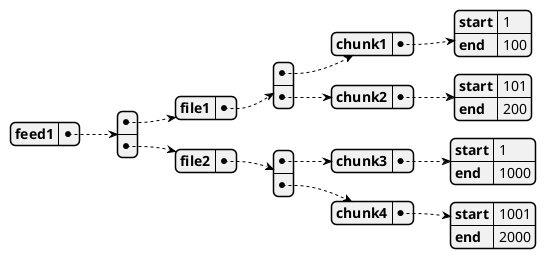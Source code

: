 @startjson
{
  "feed1" : [
    { "file1": [
      {"chunk1":  {"start":  1,"end":  100}},
      {"chunk2":  {"start":  101,"end":  200}}

    ]
    },
    { "file2": [
          {"chunk3":  {"start":  1,"end":  1000}},
          {"chunk4":  {"start":  1001,"end":  2000}}
        ]
    }

  ]
}
@endjson